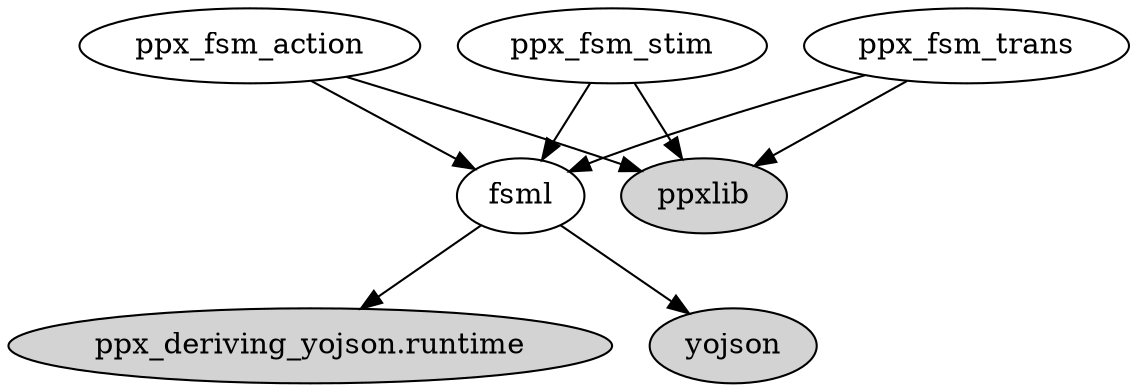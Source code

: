 digraph {
  "lib:fsml" [label="fsml"]
  "lib:ppx_deriving_yojson.runtime" [label="ppx_deriving_yojson.runtime",style=filled]
  "lib:ppx_fsm_action" [label="ppx_fsm_action"]
  "lib:ppx_fsm_stim" [label="ppx_fsm_stim"]
  "lib:ppx_fsm_trans" [label="ppx_fsm_trans"]
  "lib:ppxlib" [label="ppxlib",style=filled]
  "lib:yojson" [label="yojson",style=filled]
  "lib:fsml" -> "lib:yojson"
  "lib:fsml" -> "lib:ppx_deriving_yojson.runtime"
  "lib:ppx_fsm_action" -> "lib:fsml"
  "lib:ppx_fsm_action" -> "lib:ppxlib"
  "lib:ppx_fsm_stim" -> "lib:fsml"
  "lib:ppx_fsm_stim" -> "lib:ppxlib"
  "lib:ppx_fsm_trans" -> "lib:fsml"
  "lib:ppx_fsm_trans" -> "lib:ppxlib"
}
